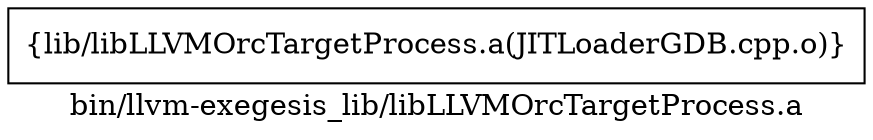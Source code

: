 digraph "bin/llvm-exegesis_lib/libLLVMOrcTargetProcess.a" {
	label="bin/llvm-exegesis_lib/libLLVMOrcTargetProcess.a";
	rankdir=LR;

	Node0x55b45cbc1288 [shape=record,shape=box,group=0,label="{lib/libLLVMOrcTargetProcess.a(JITLoaderGDB.cpp.o)}"];
}
